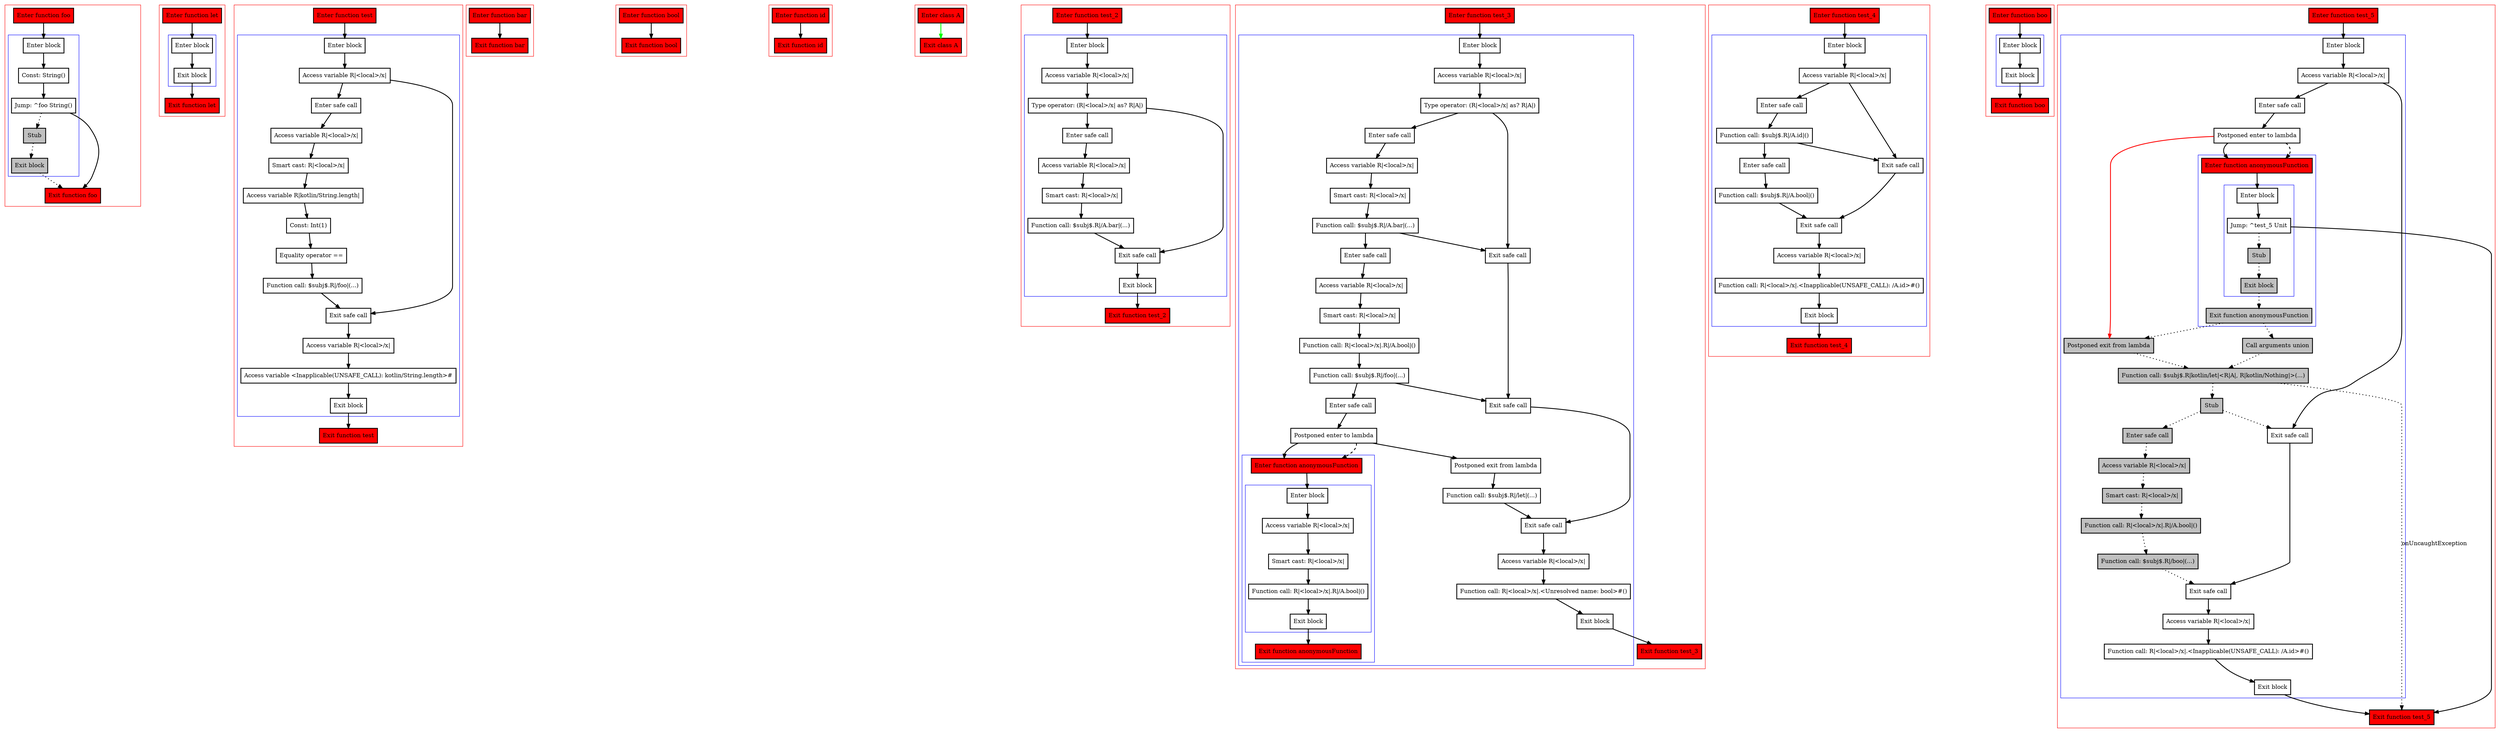 digraph safeCalls_kt {
    graph [nodesep=3]
    node [shape=box penwidth=2]
    edge [penwidth=2]

    subgraph cluster_0 {
        color=red
        0 [label="Enter function foo" style="filled" fillcolor=red];
        subgraph cluster_1 {
            color=blue
            1 [label="Enter block"];
            2 [label="Const: String()"];
            3 [label="Jump: ^foo String()"];
            4 [label="Stub" style="filled" fillcolor=gray];
            5 [label="Exit block" style="filled" fillcolor=gray];
        }
        6 [label="Exit function foo" style="filled" fillcolor=red];
    }
    0 -> {1};
    1 -> {2};
    2 -> {3};
    3 -> {6};
    3 -> {4} [style=dotted];
    4 -> {5} [style=dotted];
    5 -> {6} [style=dotted];

    subgraph cluster_2 {
        color=red
        7 [label="Enter function let" style="filled" fillcolor=red];
        subgraph cluster_3 {
            color=blue
            8 [label="Enter block"];
            9 [label="Exit block"];
        }
        10 [label="Exit function let" style="filled" fillcolor=red];
    }
    7 -> {8};
    8 -> {9};
    9 -> {10};

    subgraph cluster_4 {
        color=red
        11 [label="Enter function test" style="filled" fillcolor=red];
        subgraph cluster_5 {
            color=blue
            12 [label="Enter block"];
            13 [label="Access variable R|<local>/x|"];
            14 [label="Enter safe call"];
            15 [label="Access variable R|<local>/x|"];
            16 [label="Smart cast: R|<local>/x|"];
            17 [label="Access variable R|kotlin/String.length|"];
            18 [label="Const: Int(1)"];
            19 [label="Equality operator =="];
            20 [label="Function call: $subj$.R|/foo|(...)"];
            21 [label="Exit safe call"];
            22 [label="Access variable R|<local>/x|"];
            23 [label="Access variable <Inapplicable(UNSAFE_CALL): kotlin/String.length>#"];
            24 [label="Exit block"];
        }
        25 [label="Exit function test" style="filled" fillcolor=red];
    }
    11 -> {12};
    12 -> {13};
    13 -> {14 21};
    14 -> {15};
    15 -> {16};
    16 -> {17};
    17 -> {18};
    18 -> {19};
    19 -> {20};
    20 -> {21};
    21 -> {22};
    22 -> {23};
    23 -> {24};
    24 -> {25};

    subgraph cluster_6 {
        color=red
        26 [label="Enter function bar" style="filled" fillcolor=red];
        27 [label="Exit function bar" style="filled" fillcolor=red];
    }
    26 -> {27};

    subgraph cluster_7 {
        color=red
        28 [label="Enter function bool" style="filled" fillcolor=red];
        29 [label="Exit function bool" style="filled" fillcolor=red];
    }
    28 -> {29};

    subgraph cluster_8 {
        color=red
        30 [label="Enter function id" style="filled" fillcolor=red];
        31 [label="Exit function id" style="filled" fillcolor=red];
    }
    30 -> {31};

    subgraph cluster_9 {
        color=red
        32 [label="Enter class A" style="filled" fillcolor=red];
        33 [label="Exit class A" style="filled" fillcolor=red];
    }
    32 -> {33} [color=green];

    subgraph cluster_10 {
        color=red
        34 [label="Enter function test_2" style="filled" fillcolor=red];
        subgraph cluster_11 {
            color=blue
            35 [label="Enter block"];
            36 [label="Access variable R|<local>/x|"];
            37 [label="Type operator: (R|<local>/x| as? R|A|)"];
            38 [label="Enter safe call"];
            39 [label="Access variable R|<local>/x|"];
            40 [label="Smart cast: R|<local>/x|"];
            41 [label="Function call: $subj$.R|/A.bar|(...)"];
            42 [label="Exit safe call"];
            43 [label="Exit block"];
        }
        44 [label="Exit function test_2" style="filled" fillcolor=red];
    }
    34 -> {35};
    35 -> {36};
    36 -> {37};
    37 -> {38 42};
    38 -> {39};
    39 -> {40};
    40 -> {41};
    41 -> {42};
    42 -> {43};
    43 -> {44};

    subgraph cluster_12 {
        color=red
        45 [label="Enter function test_3" style="filled" fillcolor=red];
        subgraph cluster_13 {
            color=blue
            46 [label="Enter block"];
            47 [label="Access variable R|<local>/x|"];
            48 [label="Type operator: (R|<local>/x| as? R|A|)"];
            49 [label="Enter safe call"];
            50 [label="Access variable R|<local>/x|"];
            51 [label="Smart cast: R|<local>/x|"];
            52 [label="Function call: $subj$.R|/A.bar|(...)"];
            53 [label="Enter safe call"];
            54 [label="Access variable R|<local>/x|"];
            55 [label="Smart cast: R|<local>/x|"];
            56 [label="Function call: R|<local>/x|.R|/A.bool|()"];
            57 [label="Function call: $subj$.R|/foo|(...)"];
            58 [label="Enter safe call"];
            59 [label="Postponed enter to lambda"];
            subgraph cluster_14 {
                color=blue
                69 [label="Enter function anonymousFunction" style="filled" fillcolor=red];
                subgraph cluster_15 {
                    color=blue
                    70 [label="Enter block"];
                    71 [label="Access variable R|<local>/x|"];
                    72 [label="Smart cast: R|<local>/x|"];
                    73 [label="Function call: R|<local>/x|.R|/A.bool|()"];
                    74 [label="Exit block"];
                }
                75 [label="Exit function anonymousFunction" style="filled" fillcolor=red];
            }
            60 [label="Postponed exit from lambda"];
            61 [label="Function call: $subj$.R|/let|(...)"];
            62 [label="Exit safe call"];
            63 [label="Exit safe call"];
            64 [label="Exit safe call"];
            65 [label="Access variable R|<local>/x|"];
            66 [label="Function call: R|<local>/x|.<Unresolved name: bool>#()"];
            67 [label="Exit block"];
        }
        68 [label="Exit function test_3" style="filled" fillcolor=red];
    }
    45 -> {46};
    46 -> {47};
    47 -> {48};
    48 -> {49 62};
    49 -> {50};
    50 -> {51};
    51 -> {52};
    52 -> {62 53};
    53 -> {54};
    54 -> {55};
    55 -> {56};
    56 -> {57};
    57 -> {63 58};
    58 -> {59};
    59 -> {60 69};
    59 -> {69} [style=dashed];
    60 -> {61};
    61 -> {64};
    62 -> {63};
    63 -> {64};
    64 -> {65};
    65 -> {66};
    66 -> {67};
    67 -> {68};
    69 -> {70};
    70 -> {71};
    71 -> {72};
    72 -> {73};
    73 -> {74};
    74 -> {75};

    subgraph cluster_16 {
        color=red
        76 [label="Enter function test_4" style="filled" fillcolor=red];
        subgraph cluster_17 {
            color=blue
            77 [label="Enter block"];
            78 [label="Access variable R|<local>/x|"];
            79 [label="Enter safe call"];
            80 [label="Function call: $subj$.R|/A.id|()"];
            81 [label="Enter safe call"];
            82 [label="Function call: $subj$.R|/A.bool|()"];
            83 [label="Exit safe call"];
            84 [label="Exit safe call"];
            85 [label="Access variable R|<local>/x|"];
            86 [label="Function call: R|<local>/x|.<Inapplicable(UNSAFE_CALL): /A.id>#()"];
            87 [label="Exit block"];
        }
        88 [label="Exit function test_4" style="filled" fillcolor=red];
    }
    76 -> {77};
    77 -> {78};
    78 -> {79 83};
    79 -> {80};
    80 -> {83 81};
    81 -> {82};
    82 -> {84};
    83 -> {84};
    84 -> {85};
    85 -> {86};
    86 -> {87};
    87 -> {88};

    subgraph cluster_18 {
        color=red
        89 [label="Enter function boo" style="filled" fillcolor=red];
        subgraph cluster_19 {
            color=blue
            90 [label="Enter block"];
            91 [label="Exit block"];
        }
        92 [label="Exit function boo" style="filled" fillcolor=red];
    }
    89 -> {90};
    90 -> {91};
    91 -> {92};

    subgraph cluster_20 {
        color=red
        93 [label="Enter function test_5" style="filled" fillcolor=red];
        subgraph cluster_21 {
            color=blue
            94 [label="Enter block"];
            95 [label="Access variable R|<local>/x|"];
            96 [label="Enter safe call"];
            97 [label="Postponed enter to lambda"];
            subgraph cluster_22 {
                color=blue
                113 [label="Enter function anonymousFunction" style="filled" fillcolor=red];
                subgraph cluster_23 {
                    color=blue
                    114 [label="Enter block"];
                    115 [label="Jump: ^test_5 Unit"];
                    116 [label="Stub" style="filled" fillcolor=gray];
                    117 [label="Exit block" style="filled" fillcolor=gray];
                }
                118 [label="Exit function anonymousFunction" style="filled" fillcolor=red style="filled" fillcolor=gray];
            }
            98 [label="Call arguments union" style="filled" fillcolor=gray];
            99 [label="Postponed exit from lambda" style="filled" fillcolor=gray];
            100 [label="Function call: $subj$.R|kotlin/let|<R|A|, R|kotlin/Nothing|>(...)" style="filled" fillcolor=gray];
            101 [label="Stub" style="filled" fillcolor=gray];
            102 [label="Enter safe call" style="filled" fillcolor=gray];
            103 [label="Access variable R|<local>/x|" style="filled" fillcolor=gray];
            104 [label="Smart cast: R|<local>/x|" style="filled" fillcolor=gray];
            105 [label="Function call: R|<local>/x|.R|/A.bool|()" style="filled" fillcolor=gray];
            106 [label="Function call: $subj$.R|/boo|(...)" style="filled" fillcolor=gray];
            107 [label="Exit safe call"];
            108 [label="Exit safe call"];
            109 [label="Access variable R|<local>/x|"];
            110 [label="Function call: R|<local>/x|.<Inapplicable(UNSAFE_CALL): /A.id>#()"];
            111 [label="Exit block"];
        }
        112 [label="Exit function test_5" style="filled" fillcolor=red];
    }
    93 -> {94};
    94 -> {95};
    95 -> {96 107};
    96 -> {97};
    97 -> {113};
    97 -> {99} [color=red];
    97 -> {113} [style=dashed];
    98 -> {100} [style=dotted];
    99 -> {100} [style=dotted];
    100 -> {101} [style=dotted];
    100 -> {112} [style=dotted]    [label=onUncaughtException];
    101 -> {107 102} [style=dotted];
    102 -> {103} [style=dotted];
    103 -> {104} [style=dotted];
    104 -> {105} [style=dotted];
    105 -> {106} [style=dotted];
    106 -> {108} [style=dotted];
    107 -> {108};
    108 -> {109};
    109 -> {110};
    110 -> {111};
    111 -> {112};
    113 -> {114};
    114 -> {115};
    115 -> {112};
    115 -> {116} [style=dotted];
    116 -> {117} [style=dotted];
    117 -> {118} [style=dotted];
    118 -> {99 98} [style=dotted];

}
